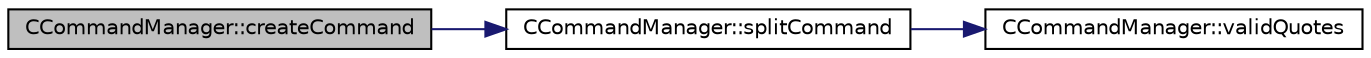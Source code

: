 digraph "CCommandManager::createCommand"
{
 // LATEX_PDF_SIZE
  edge [fontname="Helvetica",fontsize="10",labelfontname="Helvetica",labelfontsize="10"];
  node [fontname="Helvetica",fontsize="10",shape=record];
  rankdir="LR";
  Node1 [label="CCommandManager::createCommand",height=0.2,width=0.4,color="black", fillcolor="grey75", style="filled", fontcolor="black",tooltip=" "];
  Node1 -> Node2 [color="midnightblue",fontsize="10",style="solid",fontname="Helvetica"];
  Node2 [label="CCommandManager::splitCommand",height=0.2,width=0.4,color="black", fillcolor="white", style="filled",URL="$classCCommandManager.html#a7f660a6789643c3e62f6d0412cce2063",tooltip=" "];
  Node2 -> Node3 [color="midnightblue",fontsize="10",style="solid",fontname="Helvetica"];
  Node3 [label="CCommandManager::validQuotes",height=0.2,width=0.4,color="black", fillcolor="white", style="filled",URL="$classCCommandManager.html#a22bd342d36b157b3669edf850b21ed80",tooltip=" "];
}
